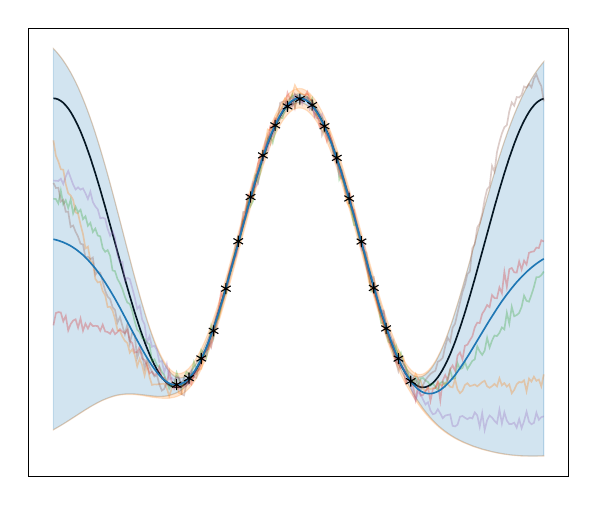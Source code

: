 % This file was created with tikzplotlib v0.10.1.
\begin{tikzpicture}

\definecolor{crimson2143940}{RGB}{214,39,40}
\definecolor{darkgray176}{RGB}{176,176,176}
\definecolor{darkorange25512714}{RGB}{255,127,14}
\definecolor{forestgreen4416044}{RGB}{44,160,44}
\definecolor{lightgray204}{RGB}{204,204,204}
\definecolor{mediumpurple148103189}{RGB}{148,103,189}
\definecolor{sienna1408675}{RGB}{140,86,75}
\definecolor{steelblue31119180}{RGB}{31,119,180}

\begin{axis}[
legend cell align={left},
legend style={
  fill opacity=0.8,
  draw opacity=1,
  text opacity=1,
  at={(0.03,0.03)},
  anchor=south west,
  draw=lightgray204
},
ticks=none,
tick align=outside,
tick pos=left,
%title={Cosine},
x grid style={darkgray176},
xmin=-1.1, xmax=1.09,
xtick style={color=black},
y grid style={darkgray176},
ymin=-1.617, ymax=1.485,
ytick style={color=black}
]
\addplot [semithick, black]
table {%
-1 1
-0.99 0.998
-0.98 0.992
-0.97 0.982
-0.96 0.969
-0.95 0.951
-0.94 0.93
-0.93 0.905
-0.92 0.876
-0.91 0.844
-0.9 0.809
-0.89 0.771
-0.88 0.729
-0.87 0.685
-0.85 0.588
-0.83 0.482
-0.81 0.368
-0.79 0.249
-0.75 0
-0.71 -0.249
-0.69 -0.368
-0.67 -0.482
-0.65 -0.588
-0.63 -0.685
-0.62 -0.729
-0.61 -0.771
-0.6 -0.809
-0.59 -0.844
-0.58 -0.876
-0.57 -0.905
-0.56 -0.93
-0.55 -0.951
-0.54 -0.969
-0.53 -0.982
-0.52 -0.992
-0.51 -0.998
-0.5 -1
-0.49 -0.998
-0.48 -0.992
-0.47 -0.982
-0.46 -0.969
-0.45 -0.951
-0.44 -0.93
-0.43 -0.905
-0.42 -0.876
-0.41 -0.844
-0.4 -0.809
-0.39 -0.771
-0.38 -0.729
-0.37 -0.685
-0.35 -0.588
-0.33 -0.482
-0.31 -0.368
-0.29 -0.249
-0.25 -0
-0.21 0.249
-0.19 0.368
-0.17 0.482
-0.15 0.588
-0.13 0.685
-0.12 0.729
-0.11 0.771
-0.1 0.809
-0.09 0.844
-0.08 0.876
-0.07 0.905
-0.06 0.93
-0.05 0.951
-0.04 0.969
-0.03 0.982
-0.02 0.992
-0.01 0.998
0 1
0.01 0.998
0.02 0.992
0.03 0.982
0.04 0.969
0.05 0.951
0.06 0.93
0.07 0.905
0.08 0.876
0.09 0.844
0.1 0.809
0.11 0.771
0.12 0.729
0.13 0.685
0.15 0.588
0.17 0.482
0.19 0.368
0.21 0.249
0.25 -0
0.29 -0.249
0.31 -0.368
0.33 -0.482
0.35 -0.588
0.37 -0.685
0.38 -0.729
0.39 -0.771
0.4 -0.809
0.41 -0.844
0.42 -0.876
0.43 -0.905
0.44 -0.93
0.45 -0.951
0.46 -0.969
0.47 -0.982
0.48 -0.992
0.49 -0.998
0.5 -1
0.51 -0.998
0.52 -0.992
0.53 -0.982
0.54 -0.969
0.55 -0.951
0.56 -0.93
0.57 -0.905
0.58 -0.876
0.59 -0.844
0.6 -0.809
0.61 -0.771
0.62 -0.729
0.63 -0.685
0.65 -0.588
0.67 -0.482
0.69 -0.368
0.71 -0.249
0.75 0
0.79 0.249
0.81 0.368
0.83 0.482
0.85 0.588
0.87 0.685
0.88 0.729
0.89 0.771
0.9 0.809
0.91 0.844
0.92 0.876
0.93 0.905
0.94 0.93
0.95 0.951
0.96 0.969
0.97 0.982
0.98 0.992
0.99 0.998
};
% \addlegendentry{True Func.}
\path [draw=steelblue31119180, fill=steelblue31119180, opacity=0.2]
(axis cs:-1,1.343)
--(axis cs:-1,-1.292)
--(axis cs:-0.99,-1.283)
--(axis cs:-0.98,-1.273)
--(axis cs:-0.97,-1.263)
--(axis cs:-0.96,-1.253)
--(axis cs:-0.95,-1.242)
--(axis cs:-0.94,-1.231)
--(axis cs:-0.93,-1.22)
--(axis cs:-0.92,-1.209)
--(axis cs:-0.91,-1.198)
--(axis cs:-0.9,-1.187)
--(axis cs:-0.89,-1.176)
--(axis cs:-0.88,-1.165)
--(axis cs:-0.87,-1.154)
--(axis cs:-0.86,-1.144)
--(axis cs:-0.85,-1.133)
--(axis cs:-0.84,-1.124)
--(axis cs:-0.83,-1.114)
--(axis cs:-0.82,-1.105)
--(axis cs:-0.81,-1.096)
--(axis cs:-0.8,-1.088)
--(axis cs:-0.79,-1.081)
--(axis cs:-0.78,-1.074)
--(axis cs:-0.77,-1.068)
--(axis cs:-0.76,-1.062)
--(axis cs:-0.75,-1.057)
--(axis cs:-0.74,-1.053)
--(axis cs:-0.73,-1.05)
--(axis cs:-0.72,-1.048)
--(axis cs:-0.71,-1.046)
--(axis cs:-0.7,-1.045)
--(axis cs:-0.69,-1.045)
--(axis cs:-0.68,-1.045)
--(axis cs:-0.67,-1.046)
--(axis cs:-0.66,-1.047)
--(axis cs:-0.65,-1.049)
--(axis cs:-0.64,-1.051)
--(axis cs:-0.63,-1.053)
--(axis cs:-0.62,-1.055)
--(axis cs:-0.61,-1.057)
--(axis cs:-0.6,-1.059)
--(axis cs:-0.59,-1.061)
--(axis cs:-0.58,-1.062)
--(axis cs:-0.57,-1.062)
--(axis cs:-0.56,-1.062)
--(axis cs:-0.55,-1.061)
--(axis cs:-0.54,-1.059)
--(axis cs:-0.53,-1.055)
--(axis cs:-0.52,-1.05)
--(axis cs:-0.51,-1.044)
--(axis cs:-0.5,-1.037)
--(axis cs:-0.49,-1.028)
--(axis cs:-0.48,-1.017)
--(axis cs:-0.47,-1.004)
--(axis cs:-0.46,-0.989)
--(axis cs:-0.45,-0.972)
--(axis cs:-0.44,-0.952)
--(axis cs:-0.43,-0.928)
--(axis cs:-0.42,-0.902)
--(axis cs:-0.41,-0.872)
--(axis cs:-0.4,-0.838)
--(axis cs:-0.39,-0.801)
--(axis cs:-0.38,-0.761)
--(axis cs:-0.37,-0.717)
--(axis cs:-0.36,-0.671)
--(axis cs:-0.35,-0.622)
--(axis cs:-0.34,-0.571)
--(axis cs:-0.33,-0.517)
--(axis cs:-0.32,-0.461)
--(axis cs:-0.31,-0.403)
--(axis cs:-0.3,-0.344)
--(axis cs:-0.29,-0.283)
--(axis cs:-0.28,-0.221)
--(axis cs:-0.27,-0.159)
--(axis cs:-0.26,-0.096)
--(axis cs:-0.25,-0.032)
--(axis cs:-0.24,0.031)
--(axis cs:-0.23,0.095)
--(axis cs:-0.22,0.158)
--(axis cs:-0.21,0.22)
--(axis cs:-0.2,0.281)
--(axis cs:-0.19,0.341)
--(axis cs:-0.18,0.399)
--(axis cs:-0.17,0.456)
--(axis cs:-0.16,0.511)
--(axis cs:-0.15,0.563)
--(axis cs:-0.14,0.613)
--(axis cs:-0.13,0.661)
--(axis cs:-0.12,0.705)
--(axis cs:-0.11,0.747)
--(axis cs:-0.1,0.785)
--(axis cs:-0.09,0.82)
--(axis cs:-0.08,0.852)
--(axis cs:-0.07,0.88)
--(axis cs:-0.06,0.904)
--(axis cs:-0.05,0.925)
--(axis cs:-0.04,0.942)
--(axis cs:-0.03,0.955)
--(axis cs:-0.02,0.964)
--(axis cs:-0.01,0.969)
--(axis cs:8.941e-10,0.97)
--(axis cs:0.01,0.968)
--(axis cs:0.02,0.961)
--(axis cs:0.03,0.951)
--(axis cs:0.04,0.936)
--(axis cs:0.05,0.918)
--(axis cs:0.06,0.897)
--(axis cs:0.07,0.871)
--(axis cs:0.08,0.842)
--(axis cs:0.09,0.81)
--(axis cs:0.1,0.774)
--(axis cs:0.11,0.736)
--(axis cs:0.12,0.694)
--(axis cs:0.13,0.649)
--(axis cs:0.14,0.602)
--(axis cs:0.15,0.553)
--(axis cs:0.16,0.501)
--(axis cs:0.17,0.447)
--(axis cs:0.18,0.391)
--(axis cs:0.19,0.334)
--(axis cs:0.2,0.275)
--(axis cs:0.21,0.216)
--(axis cs:0.22,0.155)
--(axis cs:0.23,0.093)
--(axis cs:0.24,0.031)
--(axis cs:0.25,-0.031)
--(axis cs:0.26,-0.093)
--(axis cs:0.27,-0.156)
--(axis cs:0.28,-0.217)
--(axis cs:0.29,-0.278)
--(axis cs:0.3,-0.339)
--(axis cs:0.31,-0.397)
--(axis cs:0.32,-0.455)
--(axis cs:0.33,-0.511)
--(axis cs:0.34,-0.565)
--(axis cs:0.35,-0.616)
--(axis cs:0.36,-0.666)
--(axis cs:0.37,-0.713)
--(axis cs:0.38,-0.758)
--(axis cs:0.39,-0.8)
--(axis cs:0.4,-0.84)
--(axis cs:0.41,-0.877)
--(axis cs:0.42,-0.913)
--(axis cs:0.43,-0.947)
--(axis cs:0.44,-0.98)
--(axis cs:0.45,-1.011)
--(axis cs:0.46,-1.041)
--(axis cs:0.47,-1.069)
--(axis cs:0.48,-1.096)
--(axis cs:0.49,-1.121)
--(axis cs:0.5,-1.146)
--(axis cs:0.51,-1.168)
--(axis cs:0.52,-1.189)
--(axis cs:0.53,-1.209)
--(axis cs:0.54,-1.228)
--(axis cs:0.55,-1.245)
--(axis cs:0.56,-1.262)
--(axis cs:0.57,-1.277)
--(axis cs:0.58,-1.291)
--(axis cs:0.59,-1.304)
--(axis cs:0.6,-1.316)
--(axis cs:0.61,-1.328)
--(axis cs:0.62,-1.339)
--(axis cs:0.63,-1.349)
--(axis cs:0.64,-1.358)
--(axis cs:0.65,-1.367)
--(axis cs:0.66,-1.375)
--(axis cs:0.67,-1.383)
--(axis cs:0.68,-1.39)
--(axis cs:0.69,-1.397)
--(axis cs:0.7,-1.404)
--(axis cs:0.71,-1.41)
--(axis cs:0.72,-1.416)
--(axis cs:0.73,-1.421)
--(axis cs:0.74,-1.427)
--(axis cs:0.75,-1.431)
--(axis cs:0.76,-1.436)
--(axis cs:0.77,-1.44)
--(axis cs:0.78,-1.445)
--(axis cs:0.79,-1.448)
--(axis cs:0.8,-1.452)
--(axis cs:0.81,-1.455)
--(axis cs:0.82,-1.458)
--(axis cs:0.83,-1.461)
--(axis cs:0.84,-1.463)
--(axis cs:0.85,-1.466)
--(axis cs:0.86,-1.468)
--(axis cs:0.87,-1.469)
--(axis cs:0.88,-1.471)
--(axis cs:0.89,-1.472)
--(axis cs:0.9,-1.473)
--(axis cs:0.91,-1.474)
--(axis cs:0.92,-1.474)
--(axis cs:0.93,-1.475)
--(axis cs:0.94,-1.475)
--(axis cs:0.95,-1.475)
--(axis cs:0.96,-1.475)
--(axis cs:0.97,-1.474)
--(axis cs:0.98,-1.474)
--(axis cs:0.99,-1.473)
--(axis cs:0.99,1.253)
--(axis cs:0.99,1.253)
--(axis cs:0.98,1.232)
--(axis cs:0.97,1.21)
--(axis cs:0.96,1.186)
--(axis cs:0.95,1.16)
--(axis cs:0.94,1.133)
--(axis cs:0.93,1.104)
--(axis cs:0.92,1.072)
--(axis cs:0.91,1.039)
--(axis cs:0.9,1.004)
--(axis cs:0.89,0.966)
--(axis cs:0.88,0.927)
--(axis cs:0.87,0.886)
--(axis cs:0.86,0.842)
--(axis cs:0.85,0.797)
--(axis cs:0.84,0.75)
--(axis cs:0.83,0.701)
--(axis cs:0.82,0.649)
--(axis cs:0.81,0.597)
--(axis cs:0.8,0.542)
--(axis cs:0.79,0.486)
--(axis cs:0.78,0.428)
--(axis cs:0.77,0.369)
--(axis cs:0.76,0.31)
--(axis cs:0.75,0.249)
--(axis cs:0.74,0.187)
--(axis cs:0.73,0.124)
--(axis cs:0.72,0.062)
--(axis cs:0.71,-0.001)
--(axis cs:0.7,-0.064)
--(axis cs:0.69,-0.126)
--(axis cs:0.68,-0.188)
--(axis cs:0.67,-0.249)
--(axis cs:0.66,-0.309)
--(axis cs:0.65,-0.368)
--(axis cs:0.64,-0.425)
--(axis cs:0.63,-0.48)
--(axis cs:0.62,-0.534)
--(axis cs:0.61,-0.584)
--(axis cs:0.6,-0.632)
--(axis cs:0.59,-0.678)
--(axis cs:0.58,-0.72)
--(axis cs:0.57,-0.759)
--(axis cs:0.56,-0.794)
--(axis cs:0.55,-0.826)
--(axis cs:0.54,-0.853)
--(axis cs:0.53,-0.877)
--(axis cs:0.52,-0.896)
--(axis cs:0.51,-0.911)
--(axis cs:0.5,-0.922)
--(axis cs:0.49,-0.928)
--(axis cs:0.48,-0.929)
--(axis cs:0.47,-0.926)
--(axis cs:0.46,-0.918)
--(axis cs:0.45,-0.905)
--(axis cs:0.44,-0.887)
--(axis cs:0.43,-0.864)
--(axis cs:0.42,-0.837)
--(axis cs:0.41,-0.805)
--(axis cs:0.4,-0.77)
--(axis cs:0.39,-0.731)
--(axis cs:0.38,-0.689)
--(axis cs:0.37,-0.644)
--(axis cs:0.36,-0.597)
--(axis cs:0.35,-0.547)
--(axis cs:0.34,-0.496)
--(axis cs:0.33,-0.442)
--(axis cs:0.32,-0.387)
--(axis cs:0.31,-0.33)
--(axis cs:0.3,-0.272)
--(axis cs:0.29,-0.213)
--(axis cs:0.28,-0.153)
--(axis cs:0.27,-0.092)
--(axis cs:0.26,-0.03)
--(axis cs:0.25,0.032)
--(axis cs:0.24,0.094)
--(axis cs:0.23,0.155)
--(axis cs:0.22,0.217)
--(axis cs:0.21,0.278)
--(axis cs:0.2,0.337)
--(axis cs:0.19,0.396)
--(axis cs:0.18,0.453)
--(axis cs:0.17,0.509)
--(axis cs:0.16,0.563)
--(axis cs:0.15,0.615)
--(axis cs:0.14,0.664)
--(axis cs:0.13,0.711)
--(axis cs:0.12,0.755)
--(axis cs:0.11,0.797)
--(axis cs:0.1,0.835)
--(axis cs:0.09,0.871)
--(axis cs:0.08,0.903)
--(axis cs:0.07,0.932)
--(axis cs:0.06,0.957)
--(axis cs:0.05,0.979)
--(axis cs:0.04,0.997)
--(axis cs:0.03,1.012)
--(axis cs:0.02,1.022)
--(axis cs:0.01,1.029)
--(axis cs:8.941e-10,1.031)
--(axis cs:-0.01,1.03)
--(axis cs:-0.02,1.025)
--(axis cs:-0.03,1.016)
--(axis cs:-0.04,1.003)
--(axis cs:-0.05,0.986)
--(axis cs:-0.06,0.965)
--(axis cs:-0.07,0.941)
--(axis cs:-0.08,0.913)
--(axis cs:-0.09,0.881)
--(axis cs:-0.1,0.846)
--(axis cs:-0.11,0.807)
--(axis cs:-0.12,0.766)
--(axis cs:-0.13,0.722)
--(axis cs:-0.14,0.674)
--(axis cs:-0.15,0.624)
--(axis cs:-0.16,0.572)
--(axis cs:-0.17,0.518)
--(axis cs:-0.18,0.461)
--(axis cs:-0.19,0.403)
--(axis cs:-0.2,0.343)
--(axis cs:-0.21,0.282)
--(axis cs:-0.22,0.22)
--(axis cs:-0.23,0.157)
--(axis cs:-0.24,0.094)
--(axis cs:-0.25,0.03)
--(axis cs:-0.26,-0.033)
--(axis cs:-0.27,-0.097)
--(axis cs:-0.28,-0.159)
--(axis cs:-0.29,-0.221)
--(axis cs:-0.3,-0.281)
--(axis cs:-0.31,-0.34)
--(axis cs:-0.32,-0.397)
--(axis cs:-0.33,-0.452)
--(axis cs:-0.34,-0.505)
--(axis cs:-0.35,-0.556)
--(axis cs:-0.36,-0.604)
--(axis cs:-0.37,-0.65)
--(axis cs:-0.38,-0.692)
--(axis cs:-0.39,-0.732)
--(axis cs:-0.4,-0.769)
--(axis cs:-0.41,-0.803)
--(axis cs:-0.42,-0.833)
--(axis cs:-0.43,-0.86)
--(axis cs:-0.44,-0.883)
--(axis cs:-0.45,-0.902)
--(axis cs:-0.46,-0.917)
--(axis cs:-0.47,-0.928)
--(axis cs:-0.48,-0.934)
--(axis cs:-0.49,-0.935)
--(axis cs:-0.5,-0.931)
--(axis cs:-0.51,-0.921)
--(axis cs:-0.52,-0.907)
--(axis cs:-0.53,-0.888)
--(axis cs:-0.54,-0.865)
--(axis cs:-0.55,-0.837)
--(axis cs:-0.56,-0.805)
--(axis cs:-0.57,-0.769)
--(axis cs:-0.58,-0.729)
--(axis cs:-0.59,-0.686)
--(axis cs:-0.6,-0.639)
--(axis cs:-0.61,-0.59)
--(axis cs:-0.62,-0.537)
--(axis cs:-0.63,-0.482)
--(axis cs:-0.64,-0.424)
--(axis cs:-0.65,-0.365)
--(axis cs:-0.66,-0.303)
--(axis cs:-0.67,-0.241)
--(axis cs:-0.68,-0.177)
--(axis cs:-0.69,-0.112)
--(axis cs:-0.7,-0.046)
--(axis cs:-0.71,0.02)
--(axis cs:-0.72,0.086)
--(axis cs:-0.73,0.152)
--(axis cs:-0.74,0.217)
--(axis cs:-0.75,0.283)
--(axis cs:-0.76,0.347)
--(axis cs:-0.77,0.41)
--(axis cs:-0.78,0.472)
--(axis cs:-0.79,0.533)
--(axis cs:-0.8,0.592)
--(axis cs:-0.81,0.649)
--(axis cs:-0.82,0.705)
--(axis cs:-0.83,0.759)
--(axis cs:-0.84,0.811)
--(axis cs:-0.85,0.86)
--(axis cs:-0.86,0.908)
--(axis cs:-0.87,0.953)
--(axis cs:-0.88,0.996)
--(axis cs:-0.89,1.037)
--(axis cs:-0.9,1.076)
--(axis cs:-0.91,1.112)
--(axis cs:-0.92,1.146)
--(axis cs:-0.93,1.178)
--(axis cs:-0.94,1.207)
--(axis cs:-0.95,1.235)
--(axis cs:-0.96,1.26)
--(axis cs:-0.97,1.284)
--(axis cs:-0.98,1.305)
--(axis cs:-0.99,1.325)
--(axis cs:-1,1.343)
--cycle;
\addlegendimage{area legend, draw=steelblue31119180, fill=steelblue31119180, opacity=0.2}
% \addlegendentry{Epistemic}

\path [draw=darkorange25512714, fill=darkorange25512714, opacity=0.2]
(axis cs:-1,-1.294)
--(axis cs:-1,-1.292)
--(axis cs:-0.99,-1.283)
--(axis cs:-0.98,-1.273)
--(axis cs:-0.97,-1.263)
--(axis cs:-0.96,-1.253)
--(axis cs:-0.95,-1.242)
--(axis cs:-0.94,-1.231)
--(axis cs:-0.93,-1.22)
--(axis cs:-0.92,-1.209)
--(axis cs:-0.91,-1.198)
--(axis cs:-0.9,-1.187)
--(axis cs:-0.89,-1.176)
--(axis cs:-0.88,-1.165)
--(axis cs:-0.87,-1.154)
--(axis cs:-0.86,-1.144)
--(axis cs:-0.85,-1.133)
--(axis cs:-0.84,-1.124)
--(axis cs:-0.83,-1.114)
--(axis cs:-0.82,-1.105)
--(axis cs:-0.81,-1.096)
--(axis cs:-0.8,-1.088)
--(axis cs:-0.79,-1.081)
--(axis cs:-0.78,-1.074)
--(axis cs:-0.77,-1.068)
--(axis cs:-0.76,-1.062)
--(axis cs:-0.75,-1.057)
--(axis cs:-0.74,-1.053)
--(axis cs:-0.73,-1.05)
--(axis cs:-0.72,-1.048)
--(axis cs:-0.71,-1.046)
--(axis cs:-0.7,-1.045)
--(axis cs:-0.69,-1.045)
--(axis cs:-0.68,-1.045)
--(axis cs:-0.67,-1.046)
--(axis cs:-0.66,-1.047)
--(axis cs:-0.65,-1.049)
--(axis cs:-0.64,-1.051)
--(axis cs:-0.63,-1.053)
--(axis cs:-0.62,-1.055)
--(axis cs:-0.61,-1.057)
--(axis cs:-0.6,-1.059)
--(axis cs:-0.59,-1.061)
--(axis cs:-0.58,-1.062)
--(axis cs:-0.57,-1.062)
--(axis cs:-0.56,-1.062)
--(axis cs:-0.55,-1.061)
--(axis cs:-0.54,-1.059)
--(axis cs:-0.53,-1.055)
--(axis cs:-0.52,-1.05)
--(axis cs:-0.51,-1.044)
--(axis cs:-0.5,-1.037)
--(axis cs:-0.49,-1.028)
--(axis cs:-0.48,-1.017)
--(axis cs:-0.47,-1.004)
--(axis cs:-0.46,-0.989)
--(axis cs:-0.45,-0.972)
--(axis cs:-0.44,-0.952)
--(axis cs:-0.43,-0.928)
--(axis cs:-0.42,-0.902)
--(axis cs:-0.41,-0.872)
--(axis cs:-0.4,-0.838)
--(axis cs:-0.39,-0.801)
--(axis cs:-0.38,-0.761)
--(axis cs:-0.37,-0.717)
--(axis cs:-0.36,-0.671)
--(axis cs:-0.35,-0.622)
--(axis cs:-0.34,-0.571)
--(axis cs:-0.33,-0.517)
--(axis cs:-0.32,-0.461)
--(axis cs:-0.31,-0.403)
--(axis cs:-0.3,-0.344)
--(axis cs:-0.29,-0.283)
--(axis cs:-0.28,-0.221)
--(axis cs:-0.27,-0.159)
--(axis cs:-0.26,-0.096)
--(axis cs:-0.25,-0.032)
--(axis cs:-0.24,0.031)
--(axis cs:-0.23,0.095)
--(axis cs:-0.22,0.158)
--(axis cs:-0.21,0.22)
--(axis cs:-0.2,0.281)
--(axis cs:-0.19,0.341)
--(axis cs:-0.18,0.399)
--(axis cs:-0.17,0.456)
--(axis cs:-0.16,0.511)
--(axis cs:-0.15,0.563)
--(axis cs:-0.14,0.613)
--(axis cs:-0.13,0.661)
--(axis cs:-0.12,0.705)
--(axis cs:-0.11,0.747)
--(axis cs:-0.1,0.785)
--(axis cs:-0.09,0.82)
--(axis cs:-0.08,0.852)
--(axis cs:-0.07,0.88)
--(axis cs:-0.06,0.904)
--(axis cs:-0.05,0.925)
--(axis cs:-0.04,0.942)
--(axis cs:-0.03,0.955)
--(axis cs:-0.02,0.964)
--(axis cs:-0.01,0.969)
--(axis cs:8.941e-10,0.97)
--(axis cs:0.01,0.968)
--(axis cs:0.02,0.961)
--(axis cs:0.03,0.951)
--(axis cs:0.04,0.936)
--(axis cs:0.05,0.918)
--(axis cs:0.06,0.897)
--(axis cs:0.07,0.871)
--(axis cs:0.08,0.842)
--(axis cs:0.09,0.81)
--(axis cs:0.1,0.774)
--(axis cs:0.11,0.736)
--(axis cs:0.12,0.694)
--(axis cs:0.13,0.649)
--(axis cs:0.14,0.602)
--(axis cs:0.15,0.553)
--(axis cs:0.16,0.501)
--(axis cs:0.17,0.447)
--(axis cs:0.18,0.391)
--(axis cs:0.19,0.334)
--(axis cs:0.2,0.275)
--(axis cs:0.21,0.216)
--(axis cs:0.22,0.155)
--(axis cs:0.23,0.093)
--(axis cs:0.24,0.031)
--(axis cs:0.25,-0.031)
--(axis cs:0.26,-0.093)
--(axis cs:0.27,-0.156)
--(axis cs:0.28,-0.217)
--(axis cs:0.29,-0.278)
--(axis cs:0.3,-0.339)
--(axis cs:0.31,-0.397)
--(axis cs:0.32,-0.455)
--(axis cs:0.33,-0.511)
--(axis cs:0.34,-0.565)
--(axis cs:0.35,-0.616)
--(axis cs:0.36,-0.666)
--(axis cs:0.37,-0.713)
--(axis cs:0.38,-0.758)
--(axis cs:0.39,-0.8)
--(axis cs:0.4,-0.84)
--(axis cs:0.41,-0.877)
--(axis cs:0.42,-0.913)
--(axis cs:0.43,-0.947)
--(axis cs:0.44,-0.98)
--(axis cs:0.45,-1.011)
--(axis cs:0.46,-1.041)
--(axis cs:0.47,-1.069)
--(axis cs:0.48,-1.096)
--(axis cs:0.49,-1.121)
--(axis cs:0.5,-1.146)
--(axis cs:0.51,-1.168)
--(axis cs:0.52,-1.189)
--(axis cs:0.53,-1.209)
--(axis cs:0.54,-1.228)
--(axis cs:0.55,-1.245)
--(axis cs:0.56,-1.262)
--(axis cs:0.57,-1.277)
--(axis cs:0.58,-1.291)
--(axis cs:0.59,-1.304)
--(axis cs:0.6,-1.316)
--(axis cs:0.61,-1.328)
--(axis cs:0.62,-1.339)
--(axis cs:0.63,-1.349)
--(axis cs:0.64,-1.358)
--(axis cs:0.65,-1.367)
--(axis cs:0.66,-1.375)
--(axis cs:0.67,-1.383)
--(axis cs:0.68,-1.39)
--(axis cs:0.69,-1.397)
--(axis cs:0.7,-1.404)
--(axis cs:0.71,-1.41)
--(axis cs:0.72,-1.416)
--(axis cs:0.73,-1.421)
--(axis cs:0.74,-1.427)
--(axis cs:0.75,-1.431)
--(axis cs:0.76,-1.436)
--(axis cs:0.77,-1.44)
--(axis cs:0.78,-1.445)
--(axis cs:0.79,-1.448)
--(axis cs:0.8,-1.452)
--(axis cs:0.81,-1.455)
--(axis cs:0.82,-1.458)
--(axis cs:0.83,-1.461)
--(axis cs:0.84,-1.463)
--(axis cs:0.85,-1.466)
--(axis cs:0.86,-1.468)
--(axis cs:0.87,-1.469)
--(axis cs:0.88,-1.471)
--(axis cs:0.89,-1.472)
--(axis cs:0.9,-1.473)
--(axis cs:0.91,-1.474)
--(axis cs:0.92,-1.474)
--(axis cs:0.93,-1.475)
--(axis cs:0.94,-1.475)
--(axis cs:0.95,-1.475)
--(axis cs:0.96,-1.475)
--(axis cs:0.97,-1.474)
--(axis cs:0.98,-1.474)
--(axis cs:0.99,-1.473)
--(axis cs:0.99,-1.475)
--(axis cs:0.99,-1.475)
--(axis cs:0.98,-1.475)
--(axis cs:0.97,-1.476)
--(axis cs:0.96,-1.476)
--(axis cs:0.95,-1.476)
--(axis cs:0.94,-1.476)
--(axis cs:0.93,-1.476)
--(axis cs:0.92,-1.476)
--(axis cs:0.91,-1.475)
--(axis cs:0.9,-1.475)
--(axis cs:0.89,-1.474)
--(axis cs:0.88,-1.472)
--(axis cs:0.87,-1.471)
--(axis cs:0.86,-1.469)
--(axis cs:0.85,-1.467)
--(axis cs:0.84,-1.465)
--(axis cs:0.83,-1.463)
--(axis cs:0.82,-1.46)
--(axis cs:0.81,-1.457)
--(axis cs:0.8,-1.454)
--(axis cs:0.79,-1.45)
--(axis cs:0.78,-1.446)
--(axis cs:0.77,-1.442)
--(axis cs:0.76,-1.438)
--(axis cs:0.75,-1.434)
--(axis cs:0.74,-1.429)
--(axis cs:0.73,-1.424)
--(axis cs:0.72,-1.418)
--(axis cs:0.71,-1.413)
--(axis cs:0.7,-1.407)
--(axis cs:0.69,-1.4)
--(axis cs:0.68,-1.393)
--(axis cs:0.67,-1.386)
--(axis cs:0.66,-1.379)
--(axis cs:0.65,-1.37)
--(axis cs:0.64,-1.362)
--(axis cs:0.63,-1.353)
--(axis cs:0.62,-1.343)
--(axis cs:0.61,-1.333)
--(axis cs:0.6,-1.322)
--(axis cs:0.59,-1.31)
--(axis cs:0.58,-1.297)
--(axis cs:0.57,-1.284)
--(axis cs:0.56,-1.269)
--(axis cs:0.55,-1.254)
--(axis cs:0.54,-1.237)
--(axis cs:0.53,-1.22)
--(axis cs:0.52,-1.201)
--(axis cs:0.51,-1.182)
--(axis cs:0.5,-1.161)
--(axis cs:0.49,-1.139)
--(axis cs:0.48,-1.116)
--(axis cs:0.47,-1.091)
--(axis cs:0.46,-1.065)
--(axis cs:0.45,-1.038)
--(axis cs:0.44,-1.009)
--(axis cs:0.43,-0.979)
--(axis cs:0.42,-0.946)
--(axis cs:0.41,-0.912)
--(axis cs:0.4,-0.875)
--(axis cs:0.39,-0.835)
--(axis cs:0.38,-0.793)
--(axis cs:0.37,-0.748)
--(axis cs:0.36,-0.701)
--(axis cs:0.35,-0.651)
--(axis cs:0.34,-0.6)
--(axis cs:0.33,-0.546)
--(axis cs:0.32,-0.49)
--(axis cs:0.31,-0.433)
--(axis cs:0.3,-0.374)
--(axis cs:0.29,-0.314)
--(axis cs:0.28,-0.254)
--(axis cs:0.27,-0.192)
--(axis cs:0.26,-0.13)
--(axis cs:0.25,-0.068)
--(axis cs:0.24,-0.006)
--(axis cs:0.23,0.056)
--(axis cs:0.22,0.118)
--(axis cs:0.21,0.179)
--(axis cs:0.2,0.239)
--(axis cs:0.19,0.297)
--(axis cs:0.18,0.354)
--(axis cs:0.17,0.41)
--(axis cs:0.16,0.464)
--(axis cs:0.15,0.516)
--(axis cs:0.14,0.565)
--(axis cs:0.13,0.612)
--(axis cs:0.12,0.657)
--(axis cs:0.11,0.699)
--(axis cs:0.1,0.737)
--(axis cs:0.09,0.773)
--(axis cs:0.08,0.805)
--(axis cs:0.07,0.834)
--(axis cs:0.06,0.859)
--(axis cs:0.05,0.881)
--(axis cs:0.04,0.899)
--(axis cs:0.03,0.914)
--(axis cs:0.02,0.924)
--(axis cs:0.01,0.931)
--(axis cs:8.941e-10,0.933)
--(axis cs:-0.01,0.932)
--(axis cs:-0.02,0.927)
--(axis cs:-0.03,0.918)
--(axis cs:-0.04,0.905)
--(axis cs:-0.05,0.888)
--(axis cs:-0.06,0.867)
--(axis cs:-0.07,0.843)
--(axis cs:-0.08,0.815)
--(axis cs:-0.09,0.783)
--(axis cs:-0.1,0.748)
--(axis cs:-0.11,0.71)
--(axis cs:-0.12,0.668)
--(axis cs:-0.13,0.623)
--(axis cs:-0.14,0.576)
--(axis cs:-0.15,0.526)
--(axis cs:-0.16,0.474)
--(axis cs:-0.17,0.419)
--(axis cs:-0.18,0.362)
--(axis cs:-0.19,0.304)
--(axis cs:-0.2,0.244)
--(axis cs:-0.21,0.183)
--(axis cs:-0.22,0.121)
--(axis cs:-0.23,0.058)
--(axis cs:-0.24,-0.005)
--(axis cs:-0.25,-0.069)
--(axis cs:-0.26,-0.132)
--(axis cs:-0.27,-0.195)
--(axis cs:-0.28,-0.258)
--(axis cs:-0.29,-0.32)
--(axis cs:-0.3,-0.38)
--(axis cs:-0.31,-0.44)
--(axis cs:-0.32,-0.497)
--(axis cs:-0.33,-0.553)
--(axis cs:-0.34,-0.607)
--(axis cs:-0.35,-0.658)
--(axis cs:-0.36,-0.707)
--(axis cs:-0.37,-0.753)
--(axis cs:-0.38,-0.796)
--(axis cs:-0.39,-0.836)
--(axis cs:-0.4,-0.873)
--(axis cs:-0.41,-0.907)
--(axis cs:-0.42,-0.937)
--(axis cs:-0.43,-0.964)
--(axis cs:-0.44,-0.987)
--(axis cs:-0.45,-1.007)
--(axis cs:-0.46,-1.024)
--(axis cs:-0.47,-1.038)
--(axis cs:-0.48,-1.049)
--(axis cs:-0.49,-1.057)
--(axis cs:-0.5,-1.064)
--(axis cs:-0.51,-1.069)
--(axis cs:-0.52,-1.072)
--(axis cs:-0.53,-1.075)
--(axis cs:-0.54,-1.076)
--(axis cs:-0.55,-1.076)
--(axis cs:-0.56,-1.075)
--(axis cs:-0.57,-1.074)
--(axis cs:-0.58,-1.072)
--(axis cs:-0.59,-1.07)
--(axis cs:-0.6,-1.068)
--(axis cs:-0.61,-1.065)
--(axis cs:-0.62,-1.062)
--(axis cs:-0.63,-1.059)
--(axis cs:-0.64,-1.056)
--(axis cs:-0.65,-1.054)
--(axis cs:-0.66,-1.052)
--(axis cs:-0.67,-1.05)
--(axis cs:-0.68,-1.049)
--(axis cs:-0.69,-1.049)
--(axis cs:-0.7,-1.049)
--(axis cs:-0.71,-1.049)
--(axis cs:-0.72,-1.051)
--(axis cs:-0.73,-1.053)
--(axis cs:-0.74,-1.056)
--(axis cs:-0.75,-1.06)
--(axis cs:-0.76,-1.065)
--(axis cs:-0.77,-1.07)
--(axis cs:-0.78,-1.076)
--(axis cs:-0.79,-1.083)
--(axis cs:-0.8,-1.09)
--(axis cs:-0.81,-1.098)
--(axis cs:-0.82,-1.107)
--(axis cs:-0.83,-1.116)
--(axis cs:-0.84,-1.125)
--(axis cs:-0.85,-1.135)
--(axis cs:-0.86,-1.146)
--(axis cs:-0.87,-1.156)
--(axis cs:-0.88,-1.167)
--(axis cs:-0.89,-1.178)
--(axis cs:-0.9,-1.189)
--(axis cs:-0.91,-1.2)
--(axis cs:-0.92,-1.211)
--(axis cs:-0.93,-1.222)
--(axis cs:-0.94,-1.233)
--(axis cs:-0.95,-1.243)
--(axis cs:-0.96,-1.254)
--(axis cs:-0.97,-1.264)
--(axis cs:-0.98,-1.274)
--(axis cs:-0.99,-1.284)
--(axis cs:-1,-1.294)
--cycle;
\addlegendimage{area legend, draw=darkorange25512714, fill=darkorange25512714, opacity=0.2}
% \addlegendentry{Aleatoric}

\path [draw=darkorange25512714, fill=darkorange25512714, opacity=0.2]
(axis cs:-1,1.344)
--(axis cs:-1,1.343)
--(axis cs:-0.99,1.325)
--(axis cs:-0.98,1.305)
--(axis cs:-0.97,1.284)
--(axis cs:-0.96,1.26)
--(axis cs:-0.95,1.235)
--(axis cs:-0.94,1.207)
--(axis cs:-0.93,1.178)
--(axis cs:-0.92,1.146)
--(axis cs:-0.91,1.112)
--(axis cs:-0.9,1.076)
--(axis cs:-0.89,1.037)
--(axis cs:-0.88,0.996)
--(axis cs:-0.87,0.953)
--(axis cs:-0.86,0.908)
--(axis cs:-0.85,0.86)
--(axis cs:-0.84,0.811)
--(axis cs:-0.83,0.759)
--(axis cs:-0.82,0.705)
--(axis cs:-0.81,0.649)
--(axis cs:-0.8,0.592)
--(axis cs:-0.79,0.533)
--(axis cs:-0.78,0.472)
--(axis cs:-0.77,0.41)
--(axis cs:-0.76,0.347)
--(axis cs:-0.75,0.283)
--(axis cs:-0.74,0.217)
--(axis cs:-0.73,0.152)
--(axis cs:-0.72,0.086)
--(axis cs:-0.71,0.02)
--(axis cs:-0.7,-0.046)
--(axis cs:-0.69,-0.112)
--(axis cs:-0.68,-0.177)
--(axis cs:-0.67,-0.241)
--(axis cs:-0.66,-0.303)
--(axis cs:-0.65,-0.365)
--(axis cs:-0.64,-0.424)
--(axis cs:-0.63,-0.482)
--(axis cs:-0.62,-0.537)
--(axis cs:-0.61,-0.59)
--(axis cs:-0.6,-0.639)
--(axis cs:-0.59,-0.686)
--(axis cs:-0.58,-0.729)
--(axis cs:-0.57,-0.769)
--(axis cs:-0.56,-0.805)
--(axis cs:-0.55,-0.837)
--(axis cs:-0.54,-0.865)
--(axis cs:-0.53,-0.888)
--(axis cs:-0.52,-0.907)
--(axis cs:-0.51,-0.921)
--(axis cs:-0.5,-0.931)
--(axis cs:-0.49,-0.935)
--(axis cs:-0.48,-0.934)
--(axis cs:-0.47,-0.928)
--(axis cs:-0.46,-0.917)
--(axis cs:-0.45,-0.902)
--(axis cs:-0.44,-0.883)
--(axis cs:-0.43,-0.86)
--(axis cs:-0.42,-0.833)
--(axis cs:-0.41,-0.803)
--(axis cs:-0.4,-0.769)
--(axis cs:-0.39,-0.732)
--(axis cs:-0.38,-0.692)
--(axis cs:-0.37,-0.65)
--(axis cs:-0.36,-0.604)
--(axis cs:-0.35,-0.556)
--(axis cs:-0.34,-0.505)
--(axis cs:-0.33,-0.452)
--(axis cs:-0.32,-0.397)
--(axis cs:-0.31,-0.34)
--(axis cs:-0.3,-0.281)
--(axis cs:-0.29,-0.221)
--(axis cs:-0.28,-0.159)
--(axis cs:-0.27,-0.097)
--(axis cs:-0.26,-0.033)
--(axis cs:-0.25,0.03)
--(axis cs:-0.24,0.094)
--(axis cs:-0.23,0.157)
--(axis cs:-0.22,0.22)
--(axis cs:-0.21,0.282)
--(axis cs:-0.2,0.343)
--(axis cs:-0.19,0.403)
--(axis cs:-0.18,0.461)
--(axis cs:-0.17,0.518)
--(axis cs:-0.16,0.572)
--(axis cs:-0.15,0.624)
--(axis cs:-0.14,0.674)
--(axis cs:-0.13,0.722)
--(axis cs:-0.12,0.766)
--(axis cs:-0.11,0.807)
--(axis cs:-0.1,0.846)
--(axis cs:-0.09,0.881)
--(axis cs:-0.08,0.913)
--(axis cs:-0.07,0.941)
--(axis cs:-0.06,0.965)
--(axis cs:-0.05,0.986)
--(axis cs:-0.04,1.003)
--(axis cs:-0.03,1.016)
--(axis cs:-0.02,1.025)
--(axis cs:-0.01,1.03)
--(axis cs:8.941e-10,1.031)
--(axis cs:0.01,1.029)
--(axis cs:0.02,1.022)
--(axis cs:0.03,1.012)
--(axis cs:0.04,0.997)
--(axis cs:0.05,0.979)
--(axis cs:0.06,0.957)
--(axis cs:0.07,0.932)
--(axis cs:0.08,0.903)
--(axis cs:0.09,0.871)
--(axis cs:0.1,0.835)
--(axis cs:0.11,0.797)
--(axis cs:0.12,0.755)
--(axis cs:0.13,0.711)
--(axis cs:0.14,0.664)
--(axis cs:0.15,0.615)
--(axis cs:0.16,0.563)
--(axis cs:0.17,0.509)
--(axis cs:0.18,0.453)
--(axis cs:0.19,0.396)
--(axis cs:0.2,0.337)
--(axis cs:0.21,0.278)
--(axis cs:0.22,0.217)
--(axis cs:0.23,0.155)
--(axis cs:0.24,0.094)
--(axis cs:0.25,0.032)
--(axis cs:0.26,-0.03)
--(axis cs:0.27,-0.092)
--(axis cs:0.28,-0.153)
--(axis cs:0.29,-0.213)
--(axis cs:0.3,-0.272)
--(axis cs:0.31,-0.33)
--(axis cs:0.32,-0.387)
--(axis cs:0.33,-0.442)
--(axis cs:0.34,-0.496)
--(axis cs:0.35,-0.547)
--(axis cs:0.36,-0.597)
--(axis cs:0.37,-0.644)
--(axis cs:0.38,-0.689)
--(axis cs:0.39,-0.731)
--(axis cs:0.4,-0.77)
--(axis cs:0.41,-0.805)
--(axis cs:0.42,-0.837)
--(axis cs:0.43,-0.864)
--(axis cs:0.44,-0.887)
--(axis cs:0.45,-0.905)
--(axis cs:0.46,-0.918)
--(axis cs:0.47,-0.926)
--(axis cs:0.48,-0.929)
--(axis cs:0.49,-0.928)
--(axis cs:0.5,-0.922)
--(axis cs:0.51,-0.911)
--(axis cs:0.52,-0.896)
--(axis cs:0.53,-0.877)
--(axis cs:0.54,-0.853)
--(axis cs:0.55,-0.826)
--(axis cs:0.56,-0.794)
--(axis cs:0.57,-0.759)
--(axis cs:0.58,-0.72)
--(axis cs:0.59,-0.678)
--(axis cs:0.6,-0.632)
--(axis cs:0.61,-0.584)
--(axis cs:0.62,-0.534)
--(axis cs:0.63,-0.48)
--(axis cs:0.64,-0.425)
--(axis cs:0.65,-0.368)
--(axis cs:0.66,-0.309)
--(axis cs:0.67,-0.249)
--(axis cs:0.68,-0.188)
--(axis cs:0.69,-0.126)
--(axis cs:0.7,-0.064)
--(axis cs:0.71,-0.001)
--(axis cs:0.72,0.062)
--(axis cs:0.73,0.124)
--(axis cs:0.74,0.187)
--(axis cs:0.75,0.249)
--(axis cs:0.76,0.31)
--(axis cs:0.77,0.369)
--(axis cs:0.78,0.428)
--(axis cs:0.79,0.486)
--(axis cs:0.8,0.542)
--(axis cs:0.81,0.597)
--(axis cs:0.82,0.649)
--(axis cs:0.83,0.701)
--(axis cs:0.84,0.75)
--(axis cs:0.85,0.797)
--(axis cs:0.86,0.842)
--(axis cs:0.87,0.886)
--(axis cs:0.88,0.927)
--(axis cs:0.89,0.966)
--(axis cs:0.9,1.004)
--(axis cs:0.91,1.039)
--(axis cs:0.92,1.072)
--(axis cs:0.93,1.104)
--(axis cs:0.94,1.133)
--(axis cs:0.95,1.16)
--(axis cs:0.96,1.186)
--(axis cs:0.97,1.21)
--(axis cs:0.98,1.232)
--(axis cs:0.99,1.253)
--(axis cs:0.99,1.254)
--(axis cs:0.99,1.254)
--(axis cs:0.98,1.233)
--(axis cs:0.97,1.211)
--(axis cs:0.96,1.187)
--(axis cs:0.95,1.162)
--(axis cs:0.94,1.134)
--(axis cs:0.93,1.105)
--(axis cs:0.92,1.074)
--(axis cs:0.91,1.04)
--(axis cs:0.9,1.005)
--(axis cs:0.89,0.968)
--(axis cs:0.88,0.929)
--(axis cs:0.87,0.887)
--(axis cs:0.86,0.844)
--(axis cs:0.85,0.799)
--(axis cs:0.84,0.751)
--(axis cs:0.83,0.702)
--(axis cs:0.82,0.651)
--(axis cs:0.81,0.598)
--(axis cs:0.8,0.544)
--(axis cs:0.79,0.488)
--(axis cs:0.78,0.43)
--(axis cs:0.77,0.371)
--(axis cs:0.76,0.312)
--(axis cs:0.75,0.251)
--(axis cs:0.74,0.189)
--(axis cs:0.73,0.127)
--(axis cs:0.72,0.064)
--(axis cs:0.71,0.001)
--(axis cs:0.7,-0.061)
--(axis cs:0.69,-0.124)
--(axis cs:0.68,-0.185)
--(axis cs:0.67,-0.246)
--(axis cs:0.66,-0.306)
--(axis cs:0.65,-0.365)
--(axis cs:0.64,-0.421)
--(axis cs:0.63,-0.476)
--(axis cs:0.62,-0.529)
--(axis cs:0.61,-0.579)
--(axis cs:0.6,-0.627)
--(axis cs:0.59,-0.672)
--(axis cs:0.58,-0.714)
--(axis cs:0.57,-0.752)
--(axis cs:0.56,-0.786)
--(axis cs:0.55,-0.817)
--(axis cs:0.54,-0.844)
--(axis cs:0.53,-0.866)
--(axis cs:0.52,-0.884)
--(axis cs:0.51,-0.898)
--(axis cs:0.5,-0.907)
--(axis cs:0.49,-0.911)
--(axis cs:0.48,-0.91)
--(axis cs:0.47,-0.904)
--(axis cs:0.46,-0.893)
--(axis cs:0.45,-0.877)
--(axis cs:0.44,-0.857)
--(axis cs:0.43,-0.833)
--(axis cs:0.42,-0.804)
--(axis cs:0.41,-0.771)
--(axis cs:0.4,-0.735)
--(axis cs:0.39,-0.696)
--(axis cs:0.38,-0.654)
--(axis cs:0.37,-0.609)
--(axis cs:0.36,-0.562)
--(axis cs:0.35,-0.512)
--(axis cs:0.34,-0.461)
--(axis cs:0.33,-0.407)
--(axis cs:0.32,-0.352)
--(axis cs:0.31,-0.295)
--(axis cs:0.3,-0.237)
--(axis cs:0.29,-0.177)
--(axis cs:0.28,-0.117)
--(axis cs:0.27,-0.056)
--(axis cs:0.26,0.006)
--(axis cs:0.25,0.068)
--(axis cs:0.24,0.13)
--(axis cs:0.23,0.192)
--(axis cs:0.22,0.254)
--(axis cs:0.21,0.314)
--(axis cs:0.2,0.374)
--(axis cs:0.19,0.433)
--(axis cs:0.18,0.49)
--(axis cs:0.17,0.546)
--(axis cs:0.16,0.6)
--(axis cs:0.15,0.651)
--(axis cs:0.14,0.701)
--(axis cs:0.13,0.748)
--(axis cs:0.12,0.792)
--(axis cs:0.11,0.834)
--(axis cs:0.1,0.873)
--(axis cs:0.09,0.908)
--(axis cs:0.08,0.94)
--(axis cs:0.07,0.969)
--(axis cs:0.06,0.995)
--(axis cs:0.05,1.016)
--(axis cs:0.04,1.034)
--(axis cs:0.03,1.049)
--(axis cs:0.02,1.059)
--(axis cs:0.01,1.066)
--(axis cs:8.941e-10,1.068)
--(axis cs:-0.01,1.067)
--(axis cs:-0.02,1.062)
--(axis cs:-0.03,1.053)
--(axis cs:-0.04,1.04)
--(axis cs:-0.05,1.023)
--(axis cs:-0.06,1.002)
--(axis cs:-0.07,0.978)
--(axis cs:-0.08,0.95)
--(axis cs:-0.09,0.918)
--(axis cs:-0.1,0.883)
--(axis cs:-0.11,0.845)
--(axis cs:-0.12,0.803)
--(axis cs:-0.13,0.759)
--(axis cs:-0.14,0.711)
--(axis cs:-0.15,0.661)
--(axis cs:-0.16,0.609)
--(axis cs:-0.17,0.555)
--(axis cs:-0.18,0.498)
--(axis cs:-0.19,0.44)
--(axis cs:-0.2,0.38)
--(axis cs:-0.21,0.319)
--(axis cs:-0.22,0.257)
--(axis cs:-0.23,0.194)
--(axis cs:-0.24,0.13)
--(axis cs:-0.25,0.067)
--(axis cs:-0.26,0.003)
--(axis cs:-0.27,-0.06)
--(axis cs:-0.28,-0.122)
--(axis cs:-0.29,-0.184)
--(axis cs:-0.3,-0.244)
--(axis cs:-0.31,-0.303)
--(axis cs:-0.32,-0.361)
--(axis cs:-0.33,-0.416)
--(axis cs:-0.34,-0.469)
--(axis cs:-0.35,-0.52)
--(axis cs:-0.36,-0.569)
--(axis cs:-0.37,-0.614)
--(axis cs:-0.38,-0.657)
--(axis cs:-0.39,-0.697)
--(axis cs:-0.4,-0.734)
--(axis cs:-0.41,-0.768)
--(axis cs:-0.42,-0.798)
--(axis cs:-0.43,-0.825)
--(axis cs:-0.44,-0.848)
--(axis cs:-0.45,-0.867)
--(axis cs:-0.46,-0.883)
--(axis cs:-0.47,-0.895)
--(axis cs:-0.48,-0.902)
--(axis cs:-0.49,-0.905)
--(axis cs:-0.5,-0.903)
--(axis cs:-0.51,-0.897)
--(axis cs:-0.52,-0.885)
--(axis cs:-0.53,-0.869)
--(axis cs:-0.54,-0.848)
--(axis cs:-0.55,-0.822)
--(axis cs:-0.56,-0.792)
--(axis cs:-0.57,-0.757)
--(axis cs:-0.58,-0.719)
--(axis cs:-0.59,-0.676)
--(axis cs:-0.6,-0.631)
--(axis cs:-0.61,-0.582)
--(axis cs:-0.62,-0.53)
--(axis cs:-0.63,-0.475)
--(axis cs:-0.64,-0.419)
--(axis cs:-0.65,-0.359)
--(axis cs:-0.66,-0.299)
--(axis cs:-0.67,-0.236)
--(axis cs:-0.68,-0.173)
--(axis cs:-0.69,-0.108)
--(axis cs:-0.7,-0.043)
--(axis cs:-0.71,0.023)
--(axis cs:-0.72,0.089)
--(axis cs:-0.73,0.155)
--(axis cs:-0.74,0.22)
--(axis cs:-0.75,0.285)
--(axis cs:-0.76,0.349)
--(axis cs:-0.77,0.413)
--(axis cs:-0.78,0.474)
--(axis cs:-0.79,0.535)
--(axis cs:-0.8,0.594)
--(axis cs:-0.81,0.652)
--(axis cs:-0.82,0.707)
--(axis cs:-0.83,0.761)
--(axis cs:-0.84,0.813)
--(axis cs:-0.85,0.862)
--(axis cs:-0.86,0.91)
--(axis cs:-0.87,0.955)
--(axis cs:-0.88,0.998)
--(axis cs:-0.89,1.039)
--(axis cs:-0.9,1.077)
--(axis cs:-0.91,1.113)
--(axis cs:-0.92,1.147)
--(axis cs:-0.93,1.179)
--(axis cs:-0.94,1.209)
--(axis cs:-0.95,1.236)
--(axis cs:-0.96,1.262)
--(axis cs:-0.97,1.285)
--(axis cs:-0.98,1.307)
--(axis cs:-0.99,1.326)
--(axis cs:-1,1.344)
--cycle;

\addplot [draw=black, fill=black, mark=asterisk, only marks]
table{%
x  y
-0.5 -0.981
-0.45 -0.936
-0.4 -0.8
-0.35 -0.609
-0.3 -0.317
-0.25 0.011
-0.2 0.317
-0.15 0.605
-0.1 0.813
-0.05 0.944
-1.49e-09 0.995
0.05 0.953
0.1 0.807
0.15 0.588
0.2 0.307
0.25 0.009
0.3 -0.312
0.35 -0.592
0.4 -0.801
0.45 -0.957
};
% \addlegendentry{Observed Data}
\addplot [semithick, darkorange25512714, opacity=0.3, forget plot]
table {%
-1 0.709
-0.99 0.603
-0.98 0.563
-0.97 0.509
-0.96 0.506
-0.95 0.407
-0.94 0.343
-0.93 0.328
-0.92 0.297
-0.91 0.211
-0.9 0.202
-0.89 0.127
-0.88 0.061
-0.87 -0.039
-0.86 -0.026
-0.85 -0.122
-0.84 -0.137
-0.83 -0.249
-0.82 -0.274
-0.81 -0.269
-0.8 -0.334
-0.79 -0.362
-0.78 -0.444
-0.77 -0.442
-0.76 -0.468
-0.75 -0.526
-0.74 -0.605
-0.73 -0.609
-0.72 -0.649
-0.71 -0.678
-0.7 -0.693
-0.69 -0.76
-0.68 -0.737
-0.67 -0.775
-0.66 -0.854
-0.65 -0.802
-0.64 -0.846
-0.63 -0.918
-0.62 -0.839
-0.61 -0.928
-0.6 -0.983
-0.59 -0.979
-0.58 -0.98
-0.57 -0.977
-0.56 -0.976
-0.55 -0.974
-0.54 -1.006
-0.53 -1.06
-0.52 -1.009
-0.51 -0.976
-0.5 -0.981
-0.49 -1.039
-0.48 -1.047
-0.47 -0.955
-0.46 -0.956
-0.45 -0.947
-0.44 -0.953
-0.43 -0.911
-0.42 -0.907
-0.41 -0.874
-0.4 -0.871
-0.39 -0.781
-0.38 -0.742
-0.37 -0.693
-0.36 -0.72
-0.34 -0.538
-0.33 -0.525
-0.32 -0.462
-0.31 -0.38
-0.3 -0.331
-0.29 -0.267
-0.28 -0.171
-0.27 -0.156
-0.26 -0.074
-0.25 0.036
-0.24 0.06
-0.23 0.164
-0.22 0.184
-0.21 0.221
-0.2 0.332
-0.19 0.407
-0.18 0.422
-0.17 0.485
-0.16 0.56
-0.14 0.695
-0.13 0.785
-0.12 0.779
-0.11 0.793
-0.1 0.847
-0.09 0.889
-0.08 0.907
-0.06 0.999
-0.05 0.977
-0.04 0.988
-0.03 1.033
-0.02 1.09
-0.01 1.057
0 1.04
0.01 1.028
0.02 1.021
0.03 1.032
0.04 1.02
0.05 0.967
0.06 0.941
0.07 0.865
0.08 0.861
0.09 0.814
0.1 0.811
0.11 0.785
0.12 0.773
0.13 0.684
0.14 0.616
0.15 0.628
0.16 0.514
0.17 0.447
0.18 0.406
0.19 0.283
0.2 0.254
0.21 0.231
0.22 0.167
0.23 0.125
0.24 0.042
0.25 -0.004
0.26 -0.087
0.27 -0.151
0.28 -0.269
0.29 -0.312
0.3 -0.327
0.31 -0.396
0.32 -0.461
0.33 -0.496
0.34 -0.559
0.35 -0.604
0.37 -0.676
0.38 -0.693
0.39 -0.775
0.4 -0.746
0.41 -0.791
0.42 -0.792
0.43 -0.874
0.44 -0.901
0.45 -0.975
0.46 -0.95
0.47 -0.906
0.48 -0.942
0.49 -0.952
0.5 -1.013
0.51 -1.024
0.52 -1.003
0.53 -1.013
0.54 -1.005
0.55 -1.004
0.56 -0.961
0.57 -0.985
0.58 -0.984
0.59 -0.967
0.6 -0.977
0.61 -0.996
0.62 -1.0
0.63 -0.944
0.64 -1.014
0.65 -1.04
0.66 -1.024
0.67 -0.984
0.68 -0.971
0.69 -0.991
0.7 -0.987
0.71 -0.98
0.72 -0.993
0.74 -0.964
0.75 -0.954
0.76 -0.992
0.77 -1.003
0.78 -0.992
0.79 -0.976
0.8 -0.994
0.81 -0.937
0.82 -0.986
0.83 -0.97
0.84 -0.995
0.85 -0.979
0.86 -1.041
0.87 -1.017
0.88 -0.979
0.89 -0.963
0.9 -0.966
0.91 -0.951
0.92 -1.027
0.93 -0.939
0.94 -0.96
0.95 -0.926
0.96 -0.955
0.97 -0.946
0.98 -0.993
0.99 -0.91
};
\addplot [semithick, forestgreen4416044, opacity=0.3, forget plot]
table {%
-1 0.305
-0.99 0.303
-0.98 0.273
-0.97 0.362
-0.96 0.266
-0.95 0.295
-0.94 0.241
-0.93 0.3
-0.92 0.203
-0.91 0.25
-0.9 0.21
-0.89 0.229
-0.88 0.164
-0.87 0.184
-0.86 0.118
-0.85 0.138
-0.84 0.075
-0.83 0.099
-0.82 0.051
-0.81 0.045
-0.8 -0.036
-0.79 -0.062
-0.78 -0.05
-0.77 -0.09
-0.76 -0.191
-0.75 -0.196
-0.74 -0.25
-0.73 -0.28
-0.72 -0.32
-0.71 -0.373
-0.7 -0.413
-0.69 -0.423
-0.68 -0.472
-0.67 -0.544
-0.66 -0.601
-0.65 -0.617
-0.64 -0.66
-0.63 -0.664
-0.62 -0.692
-0.61 -0.702
-0.6 -0.818
-0.59 -0.806
-0.58 -0.847
-0.57 -0.858
-0.56 -0.893
-0.55 -0.917
-0.53 -1.009
-0.52 -0.98
-0.51 -0.988
-0.5 -0.898
-0.49 -0.944
-0.48 -1.0
-0.47 -0.936
-0.46 -0.893
-0.45 -0.905
-0.44 -0.909
-0.43 -0.825
-0.42 -0.875
-0.41 -0.831
-0.4 -0.742
-0.39 -0.763
-0.38 -0.797
-0.37 -0.714
-0.36 -0.579
-0.35 -0.656
-0.34 -0.545
-0.33 -0.519
-0.32 -0.438
-0.31 -0.38
-0.3 -0.345
-0.29 -0.232
-0.28 -0.19
-0.27 -0.108
-0.26 -0.059
-0.25 -0.018
-0.24 0.053
-0.23 0.151
-0.22 0.17
-0.21 0.308
-0.2 0.255
-0.19 0.287
-0.18 0.462
-0.17 0.419
-0.16 0.488
-0.15 0.611
-0.14 0.617
-0.13 0.72
-0.12 0.745
-0.11 0.693
-0.09 0.841
-0.08 0.865
-0.07 0.864
-0.06 0.938
-0.05 0.923
-0.04 0.994
-0.03 1.025
-0.02 0.944
-0.01 1.016
0 1.022
0.01 0.996
0.02 1.008
0.03 1.008
0.04 0.967
0.05 1.0
0.06 0.93
0.07 0.882
0.08 0.875
0.09 0.863
0.1 0.766
0.11 0.756
0.12 0.714
0.13 0.695
0.14 0.601
0.15 0.617
0.16 0.438
0.17 0.47
0.18 0.398
0.19 0.339
0.2 0.3
0.22 0.123
0.23 0.119
0.24 0.033
0.25 -0.017
0.26 -0.062
0.27 -0.156
0.28 -0.223
0.29 -0.337
0.3 -0.328
0.31 -0.359
0.32 -0.449
0.33 -0.557
0.34 -0.555
0.35 -0.624
0.36 -0.686
0.37 -0.694
0.38 -0.763
0.39 -0.714
0.4 -0.798
0.41 -0.761
0.42 -0.834
0.43 -0.857
0.44 -0.911
0.45 -0.952
0.46 -0.963
0.47 -0.936
0.48 -0.988
0.49 -0.939
0.5 -0.935
0.51 -0.952
0.52 -0.963
0.53 -0.988
0.54 -0.973
0.56 -1.018
0.57 -0.97
0.58 -0.96
0.59 -0.99
0.6 -0.94
0.61 -0.879
0.62 -0.942
0.63 -0.937
0.64 -0.833
0.65 -0.874
0.66 -0.866
0.67 -0.823
0.68 -0.873
0.7 -0.817
0.71 -0.806
0.72 -0.716
0.73 -0.751
0.74 -0.775
0.75 -0.746
0.76 -0.657
0.77 -0.724
0.78 -0.676
0.79 -0.641
0.8 -0.645
0.81 -0.623
0.82 -0.585
0.83 -0.599
0.84 -0.483
0.85 -0.559
0.86 -0.442
0.87 -0.508
0.88 -0.5
0.89 -0.485
0.9 -0.443
0.91 -0.365
0.92 -0.401
0.93 -0.407
0.94 -0.359
0.95 -0.305
0.96 -0.237
0.97 -0.237
0.98 -0.224
0.99 -0.198
};
\addplot [semithick, crimson2143940, opacity=0.3, forget plot]
table {%
-1 -0.571
-0.99 -0.486
-0.98 -0.479
-0.97 -0.482
-0.96 -0.543
-0.95 -0.506
-0.94 -0.606
-0.93 -0.562
-0.92 -0.538
-0.91 -0.529
-0.9 -0.587
-0.89 -0.523
-0.88 -0.608
-0.87 -0.559
-0.86 -0.593
-0.85 -0.556
-0.84 -0.576
-0.83 -0.574
-0.82 -0.576
-0.81 -0.608
-0.8 -0.566
-0.79 -0.613
-0.78 -0.617
-0.77 -0.629
-0.76 -0.598
-0.75 -0.632
-0.74 -0.617
-0.73 -0.597
-0.72 -0.615
-0.71 -0.625
-0.7 -0.603
-0.69 -0.677
-0.68 -0.694
-0.67 -0.759
-0.66 -0.756
-0.65 -0.718
-0.64 -0.801
-0.63 -0.811
-0.62 -0.85
-0.61 -0.903
-0.6 -0.892
-0.59 -0.915
-0.58 -0.904
-0.57 -0.859
-0.56 -0.939
-0.55 -0.933
-0.54 -0.974
-0.53 -0.888
-0.52 -0.961
-0.51 -1.008
-0.5 -0.967
-0.49 -1.008
-0.48 -0.995
-0.47 -0.995
-0.46 -0.981
-0.45 -0.964
-0.44 -0.979
-0.43 -0.908
-0.42 -0.889
-0.41 -0.881
-0.4 -0.83
-0.39 -0.758
-0.38 -0.744
-0.37 -0.735
-0.36 -0.618
-0.35 -0.63
-0.34 -0.517
-0.33 -0.456
-0.32 -0.346
-0.31 -0.381
-0.3 -0.323
-0.29 -0.225
-0.27 -0.108
-0.26 -0.085
-0.24 0.088
-0.23 0.162
-0.22 0.217
-0.21 0.334
-0.2 0.327
-0.19 0.317
-0.18 0.414
-0.17 0.548
-0.16 0.604
-0.15 0.59
-0.14 0.662
-0.13 0.699
-0.12 0.806
-0.11 0.8
-0.1 0.861
-0.09 0.847
-0.08 0.868
-0.07 0.922
-0.06 0.935
-0.05 1.038
-0.04 0.996
-0.03 1.0
-0.02 0.933
-0.01 1.013
0 0.981
0.01 0.975
0.03 1.045
0.04 0.986
0.05 0.989
0.06 0.876
0.07 0.907
0.08 0.802
0.09 0.811
0.1 0.79
0.11 0.706
0.12 0.753
0.13 0.708
0.14 0.625
0.15 0.574
0.16 0.512
0.17 0.446
0.18 0.44
0.19 0.364
0.2 0.343
0.21 0.242
0.22 0.228
0.23 0.129
0.24 0.074
0.25 -0.024
0.26 -0.057
0.27 -0.15
0.28 -0.22
0.29 -0.317
0.3 -0.343
0.31 -0.393
0.32 -0.457
0.33 -0.513
0.34 -0.565
0.35 -0.626
0.36 -0.662
0.37 -0.719
0.38 -0.75
0.39 -0.819
0.4 -0.841
0.41 -0.868
0.42 -0.865
0.43 -0.969
0.44 -0.938
0.45 -0.967
0.46 -0.994
0.47 -1.085
0.48 -0.988
0.49 -1.057
0.5 -1.052
0.51 -1.026
0.52 -1.002
0.53 -1.094
0.54 -1.013
0.55 -1.004
0.56 -0.967
0.57 -1.091
0.58 -0.953
0.59 -0.915
0.6 -0.952
0.61 -0.876
0.62 -0.848
0.63 -0.885
0.64 -0.78
0.65 -0.758
0.66 -0.806
0.67 -0.712
0.68 -0.705
0.69 -0.674
0.7 -0.647
0.71 -0.585
0.72 -0.552
0.73 -0.555
0.74 -0.491
0.75 -0.465
0.76 -0.43
0.77 -0.445
0.78 -0.361
0.79 -0.382
0.8 -0.383
0.81 -0.308
0.82 -0.349
0.83 -0.201
0.84 -0.305
0.85 -0.183
0.86 -0.174
0.87 -0.204
0.88 -0.206
0.89 -0.129
0.9 -0.185
0.91 -0.123
0.92 -0.15
0.93 -0.069
0.94 -0.062
0.95 -0.059
0.96 -0.033
0.97 -0.036
0.98 0.018
0.99 0.009
};
\addplot [semithick, mediumpurple148103189, opacity=0.3, forget plot]
table {%
-1 0.431
-0.98 0.428
-0.97 0.444
-0.96 0.407
-0.95 0.459
-0.94 0.497
-0.92 0.403
-0.91 0.369
-0.9 0.384
-0.89 0.368
-0.88 0.377
-0.87 0.343
-0.86 0.303
-0.85 0.354
-0.84 0.283
-0.83 0.252
-0.82 0.232
-0.81 0.17
-0.8 0.174
-0.79 0.167
-0.78 0.097
-0.77 0.049
-0.76 0.08
-0.75 0.034
-0.74 -0.087
-0.73 -0.135
-0.72 -0.131
-0.71 -0.262
-0.7 -0.242
-0.69 -0.251
-0.68 -0.313
-0.67 -0.379
-0.66 -0.457
-0.65 -0.436
-0.64 -0.531
-0.63 -0.565
-0.62 -0.689
-0.61 -0.646
-0.6 -0.719
-0.59 -0.712
-0.58 -0.742
-0.57 -0.823
-0.56 -0.817
-0.55 -0.895
-0.54 -0.838
-0.53 -0.945
-0.52 -0.934
-0.51 -0.949
-0.5 -0.933
-0.49 -0.93
-0.48 -0.981
-0.47 -0.934
-0.46 -0.954
-0.45 -0.978
-0.44 -0.884
-0.43 -0.931
-0.42 -0.873
-0.41 -0.831
-0.4 -0.808
-0.39 -0.803
-0.38 -0.778
-0.37 -0.67
-0.36 -0.72
-0.35 -0.642
-0.34 -0.52
-0.33 -0.493
-0.32 -0.432
-0.31 -0.381
-0.3 -0.314
-0.29 -0.279
-0.28 -0.165
-0.27 -0.119
-0.26 -0.097
-0.25 -0.027
-0.24 0.1
-0.23 0.118
-0.22 0.176
-0.21 0.223
-0.19 0.415
-0.18 0.39
-0.17 0.406
-0.16 0.565
-0.15 0.555
-0.14 0.695
-0.13 0.643
-0.12 0.763
-0.11 0.738
-0.1 0.789
-0.09 0.853
-0.08 0.874
-0.07 0.907
-0.06 0.934
-0.05 0.944
-0.04 0.973
-0.03 0.948
-0.02 1.023
-0.01 0.997
0 1.019
0.01 0.96
0.02 1.0
0.03 1.002
0.04 0.926
0.05 0.961
0.06 0.875
0.07 0.86
0.08 0.864
0.09 0.89
0.1 0.812
0.11 0.747
0.12 0.744
0.13 0.687
0.14 0.586
0.15 0.558
0.16 0.468
0.17 0.494
0.18 0.403
0.19 0.328
0.2 0.349
0.21 0.244
0.22 0.198
0.23 0.142
0.24 0.045
0.25 -0.042
0.26 0.008
0.27 -0.162
0.28 -0.218
0.29 -0.236
0.3 -0.311
0.31 -0.322
0.32 -0.435
0.33 -0.465
0.34 -0.474
0.35 -0.586
0.36 -0.609
0.37 -0.657
0.39 -0.816
0.4 -0.78
0.41 -0.798
0.42 -0.831
0.43 -0.892
0.44 -0.932
0.45 -0.977
0.46 -1.052
0.47 -1.089
0.48 -1.031
0.49 -1.047
0.5 -1.084
0.51 -1.118
0.52 -1.103
0.53 -1.16
0.54 -1.186
0.55 -1.18
0.56 -1.151
0.57 -1.18
0.58 -1.213
0.59 -1.195
0.61 -1.187
0.62 -1.266
0.63 -1.27
0.64 -1.258
0.65 -1.203
0.66 -1.198
0.67 -1.21
0.68 -1.22
0.69 -1.209
0.7 -1.215
0.71 -1.173
0.72 -1.194
0.73 -1.273
0.74 -1.178
0.75 -1.295
0.76 -1.227
0.77 -1.195
0.78 -1.209
0.79 -1.232
0.8 -1.249
0.81 -1.154
0.82 -1.25
0.83 -1.173
0.84 -1.23
0.85 -1.254
0.86 -1.253
0.87 -1.244
0.88 -1.279
0.89 -1.219
0.9 -1.282
0.91 -1.233
0.92 -1.169
0.93 -1.237
0.94 -1.255
0.95 -1.246
0.96 -1.175
0.97 -1.224
0.98 -1.206
0.99 -1.2
};
\addplot [semithick, sienna1408675, opacity=0.3, forget plot]
table {%
-1 0.415
-0.99 0.38
-0.98 0.381
-0.97 0.285
-0.96 0.298
-0.95 0.215
-0.94 0.215
-0.93 0.11
-0.92 0.12
-0.91 0.076
-0.9 0.043
-0.89 -0.006
-0.88 -0.011
-0.87 -0.101
-0.86 -0.096
-0.85 -0.114
-0.84 -0.102
-0.83 -0.22
-0.82 -0.2
-0.81 -0.207
-0.79 -0.331
-0.78 -0.372
-0.77 -0.389
-0.76 -0.445
-0.75 -0.465
-0.74 -0.552
-0.73 -0.513
-0.72 -0.575
-0.71 -0.633
-0.7 -0.565
-0.69 -0.695
-0.68 -0.62
-0.67 -0.642
-0.66 -0.794
-0.65 -0.744
-0.64 -0.769
-0.63 -0.865
-0.62 -0.811
-0.61 -0.856
-0.6 -0.892
-0.59 -0.925
-0.58 -0.917
-0.57 -0.979
-0.56 -1.022
-0.55 -1.01
-0.54 -0.963
-0.53 -0.989
-0.52 -0.974
-0.51 -0.985
-0.5 -0.925
-0.49 -0.941
-0.48 -1.046
-0.47 -1.055
-0.46 -0.978
-0.45 -0.936
-0.44 -0.902
-0.43 -0.927
-0.42 -0.934
-0.41 -0.846
-0.4 -0.806
-0.39 -0.754
-0.38 -0.748
-0.37 -0.717
-0.36 -0.684
-0.35 -0.582
-0.34 -0.586
-0.33 -0.496
-0.32 -0.435
-0.31 -0.391
-0.3 -0.296
-0.29 -0.237
-0.28 -0.169
-0.27 -0.137
-0.26 -0.007
-0.25 -0.005
-0.24 0.075
-0.23 0.213
-0.22 0.215
-0.21 0.274
-0.2 0.318
-0.18 0.465
-0.17 0.479
-0.16 0.554
-0.15 0.599
-0.14 0.624
-0.13 0.731
-0.12 0.689
-0.11 0.793
-0.1 0.842
-0.09 0.848
-0.08 0.969
-0.07 0.976
-0.06 0.98
-0.05 0.926
-0.04 0.936
-0.03 0.95
-0.02 1.031
-0.01 1.014
0 0.98
0.01 1.002
0.02 0.992
0.03 1.005
0.04 0.973
0.05 0.95
0.06 0.919
0.07 0.913
0.08 0.889
0.09 0.746
0.1 0.791
0.11 0.761
0.12 0.716
0.13 0.691
0.14 0.59
0.15 0.547
0.16 0.53
0.17 0.499
0.19 0.356
0.2 0.346
0.21 0.238
0.22 0.201
0.23 0.103
0.24 0.05
0.25 -0.013
0.26 -0.06
0.27 -0.066
0.28 -0.211
0.29 -0.241
0.3 -0.237
0.31 -0.373
0.32 -0.43
0.33 -0.502
0.34 -0.473
0.35 -0.583
0.36 -0.651
0.37 -0.71
0.38 -0.678
0.39 -0.823
0.4 -0.888
0.41 -0.831
0.42 -0.874
0.43 -0.887
0.44 -0.947
0.45 -0.942
0.46 -0.932
0.47 -0.967
0.48 -0.945
0.49 -1.017
0.5 -0.984
0.51 -0.949
0.52 -0.926
0.53 -0.907
0.54 -0.894
0.55 -0.885
0.56 -0.823
0.57 -0.813
0.58 -0.795
0.59 -0.716
0.6 -0.657
0.61 -0.684
0.62 -0.587
0.63 -0.559
0.64 -0.484
0.66 -0.341
0.67 -0.29
0.68 -0.216
0.69 -0.198
0.7 -0.038
0.71 -0.008
0.72 0.107
0.73 0.133
0.74 0.2
0.75 0.3
0.76 0.37
0.77 0.39
0.78 0.533
0.79 0.492
0.8 0.628
0.81 0.698
0.82 0.757
0.83 0.8
0.84 0.814
0.85 0.91
0.86 0.972
0.87 0.949
0.88 1.009
0.89 1.006
0.9 1.024
0.91 1.082
0.92 1.074
0.93 1.098
0.94 1.076
0.95 1.136
0.96 1.165
0.97 1.118
0.98 1.085
0.99 0.979
};
\addplot [semithick, steelblue31119180]
table {%
-1 0.025
-0.99 0.021
-0.98 0.016
-0.97 0.01
-0.96 0.004
-0.95 -0.004
-0.94 -0.012
-0.93 -0.021
-0.92 -0.032
-0.91 -0.043
-0.9 -0.056
-0.89 -0.07
-0.88 -0.084
-0.87 -0.101
-0.86 -0.118
-0.85 -0.137
-0.83 -0.177
-0.81 -0.223
-0.79 -0.274
-0.77 -0.329
-0.75 -0.387
-0.73 -0.449
-0.7 -0.546
-0.66 -0.675
-0.64 -0.737
-0.62 -0.796
-0.6 -0.849
-0.59 -0.873
-0.58 -0.896
-0.57 -0.916
-0.56 -0.934
-0.55 -0.949
-0.54 -0.962
-0.53 -0.972
-0.52 -0.979
-0.51 -0.983
-0.5 -0.984
-0.49 -0.981
-0.48 -0.975
-0.47 -0.966
-0.46 -0.953
-0.45 -0.937
-0.44 -0.917
-0.43 -0.894
-0.42 -0.867
-0.41 -0.837
-0.4 -0.803
-0.39 -0.767
-0.38 -0.727
-0.37 -0.684
-0.36 -0.638
-0.34 -0.538
-0.32 -0.429
-0.3 -0.312
-0.27 -0.128
-0.2 0.312
-0.18 0.43
-0.16 0.541
-0.14 0.644
-0.13 0.691
-0.12 0.736
-0.11 0.777
-0.1 0.815
-0.09 0.85
-0.08 0.882
-0.07 0.91
-0.06 0.935
-0.05 0.955
-0.04 0.972
-0.03 0.985
-0.02 0.994
-0.01 1.0
0 1.001
0.01 0.998
0.02 0.992
0.03 0.981
0.04 0.967
0.05 0.949
0.06 0.927
0.07 0.902
0.08 0.873
0.09 0.84
0.1 0.805
0.11 0.766
0.12 0.725
0.13 0.68
0.15 0.584
0.17 0.478
0.19 0.365
0.22 0.186
0.31 -0.364
0.33 -0.477
0.35 -0.582
0.37 -0.679
0.39 -0.766
0.4 -0.805
0.41 -0.841
0.42 -0.875
0.43 -0.906
0.44 -0.933
0.45 -0.958
0.46 -0.979
0.47 -0.997
0.48 -1.013
0.49 -1.025
0.5 -1.034
0.51 -1.04
0.52 -1.043
0.53 -1.043
0.54 -1.041
0.55 -1.035
0.56 -1.028
0.57 -1.018
0.58 -1.005
0.59 -0.991
0.6 -0.974
0.61 -0.956
0.62 -0.936
0.63 -0.915
0.65 -0.867
0.67 -0.816
0.69 -0.762
0.73 -0.648
0.77 -0.535
0.8 -0.455
0.82 -0.404
0.84 -0.357
0.86 -0.313
0.88 -0.272
0.9 -0.235
0.92 -0.201
0.94 -0.171
0.96 -0.144
0.98 -0.121
0.99 -0.11
};
% \addlegendentry{Mean}
\end{axis}

\draw ({$(current bounding box.south west)!0!(current bounding box.south east)$}|-{$(current bounding box.south west)!0!(current bounding box.north west)$}) node[
  scale=0.5,
  anchor=south west,
  text=white,
  rotate=0.0
]{9d543c9eb7a48a0f95140a0cab754ce031469e65, Dirty!};
\draw ({$(current bounding box.south west)!1!(current bounding box.south east)$}|-{$(current bounding box.south west)!0!(current bounding box.north west)$}) node[
  scale=0.5,
  anchor=south east,
  text=white,
  rotate=0.0
]{data/temp/results/6};
\end{tikzpicture}
